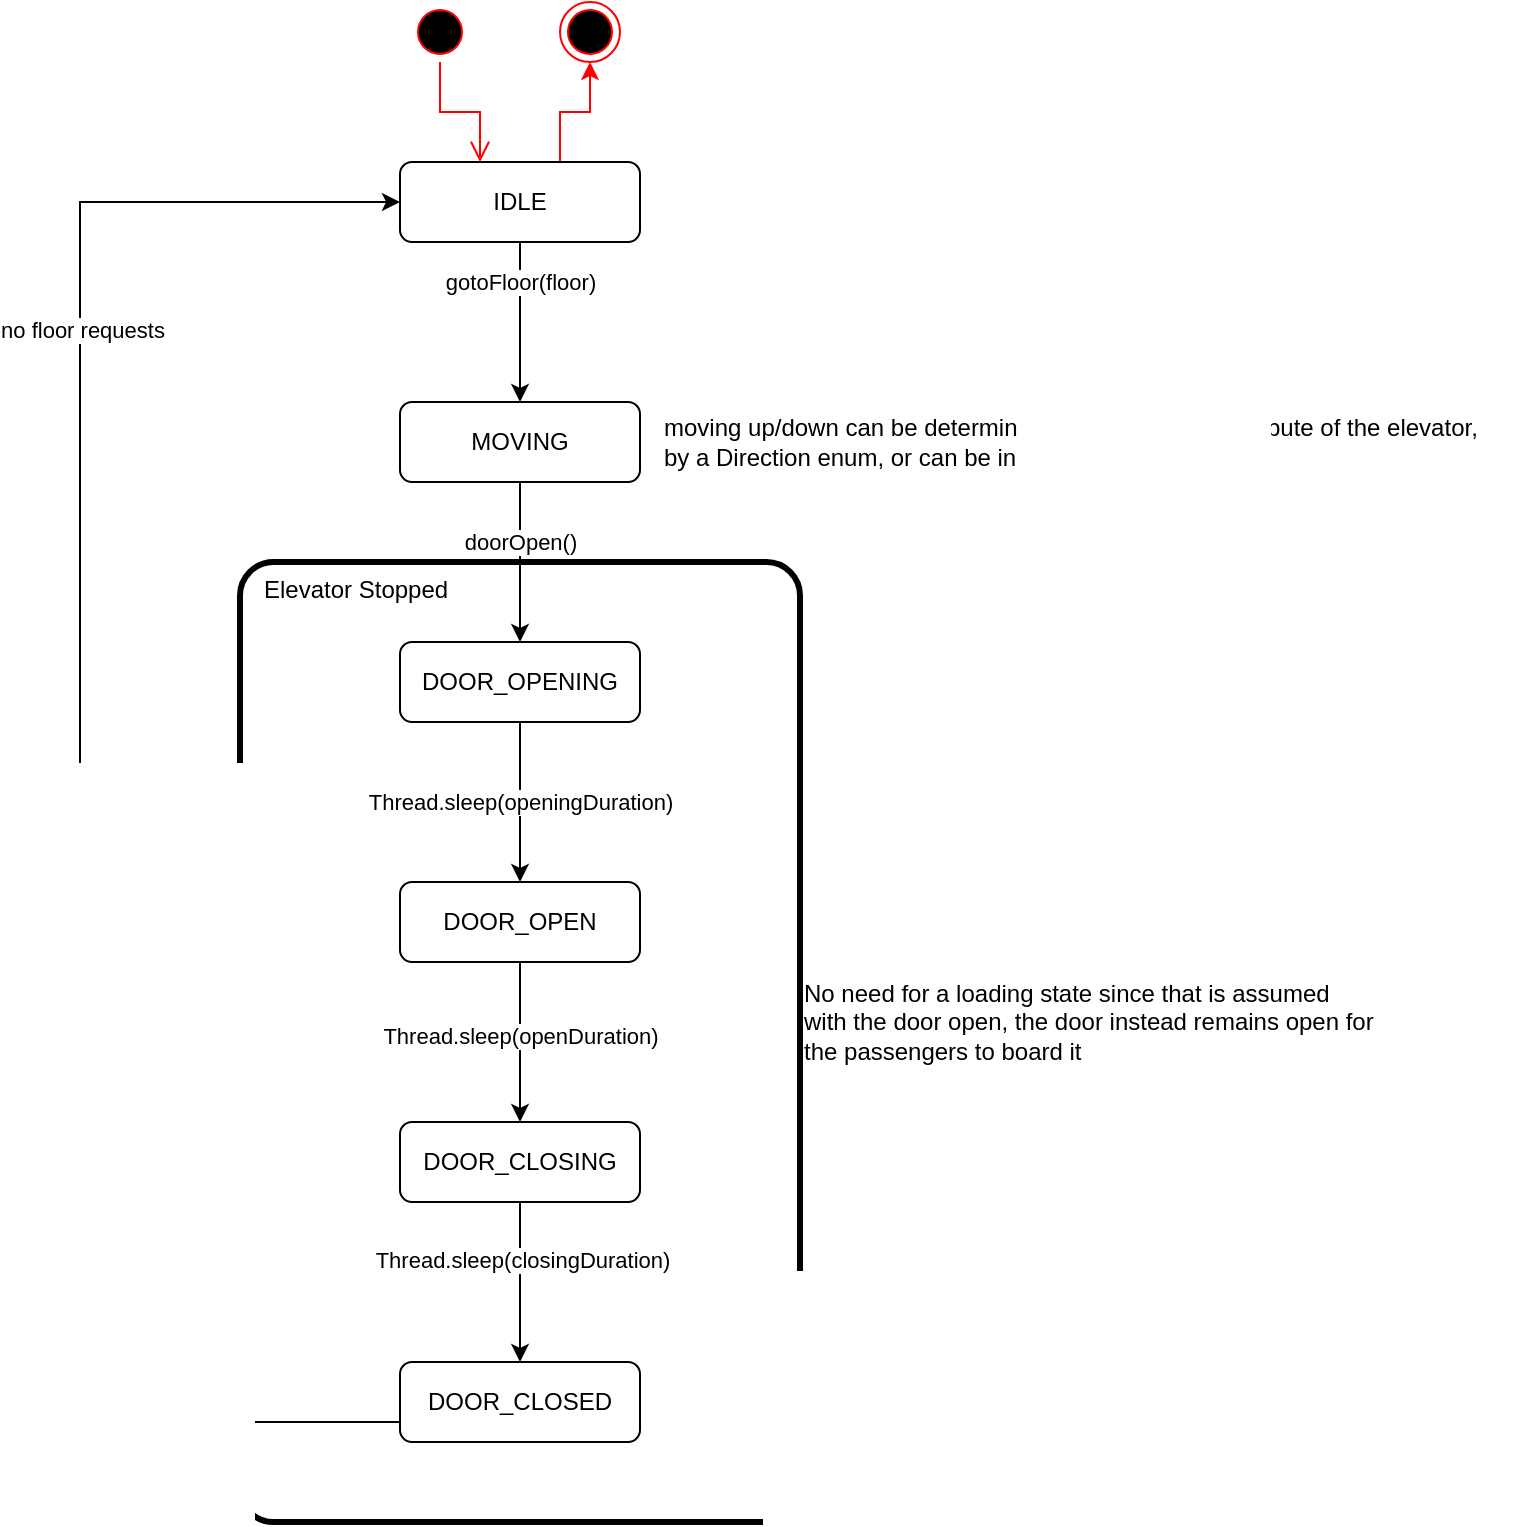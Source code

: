 <mxfile version="23.1.5" type="device" pages="2">
  <diagram name="elevator" id="lBbN2NCT0ZHPfkmmuD4z">
    <mxGraphModel dx="1668" dy="1365" grid="1" gridSize="10" guides="1" tooltips="1" connect="1" arrows="1" fold="1" page="0" pageScale="1" pageWidth="850" pageHeight="1100" math="0" shadow="0">
      <root>
        <mxCell id="0" />
        <mxCell id="1" parent="0" />
        <mxCell id="ehmHsF2NZX7fLAidSFRX-17" value="&amp;nbsp; &amp;nbsp;Elevator Stopped" style="rounded=1;whiteSpace=wrap;html=1;fillColor=none;verticalAlign=top;align=left;strokeWidth=3;arcSize=6;" parent="1" vertex="1">
          <mxGeometry x="280" y="240" width="280" height="480" as="geometry" />
        </mxCell>
        <mxCell id="ehmHsF2NZX7fLAidSFRX-10" value="gotoFloor(floor)" style="edgeStyle=orthogonalEdgeStyle;rounded=0;orthogonalLoop=1;jettySize=auto;html=1;" parent="1" source="ehmHsF2NZX7fLAidSFRX-1" target="ehmHsF2NZX7fLAidSFRX-7" edge="1">
          <mxGeometry x="-0.5" relative="1" as="geometry">
            <Array as="points">
              <mxPoint x="420" y="100" />
              <mxPoint x="420" y="100" />
            </Array>
            <mxPoint as="offset" />
          </mxGeometry>
        </mxCell>
        <mxCell id="ehmHsF2NZX7fLAidSFRX-35" style="edgeStyle=orthogonalEdgeStyle;rounded=0;orthogonalLoop=1;jettySize=auto;html=1;fontColor=#ff0000;labelBorderColor=none;strokeColor=#FF0000;" parent="1" source="ehmHsF2NZX7fLAidSFRX-1" target="ehmHsF2NZX7fLAidSFRX-34" edge="1">
          <mxGeometry relative="1" as="geometry">
            <Array as="points">
              <mxPoint x="440" y="15" />
              <mxPoint x="455" y="15" />
            </Array>
          </mxGeometry>
        </mxCell>
        <mxCell id="ehmHsF2NZX7fLAidSFRX-1" value="IDLE" style="rounded=1;whiteSpace=wrap;html=1;" parent="1" vertex="1">
          <mxGeometry x="360" y="40" width="120" height="40" as="geometry" />
        </mxCell>
        <mxCell id="ehmHsF2NZX7fLAidSFRX-12" value="Thread.sleep(openingDuration)" style="edgeStyle=orthogonalEdgeStyle;rounded=0;orthogonalLoop=1;jettySize=auto;html=1;" parent="1" source="ehmHsF2NZX7fLAidSFRX-3" target="ehmHsF2NZX7fLAidSFRX-4" edge="1">
          <mxGeometry relative="1" as="geometry" />
        </mxCell>
        <mxCell id="ehmHsF2NZX7fLAidSFRX-3" value="DOOR_OPENING" style="rounded=1;whiteSpace=wrap;html=1;" parent="1" vertex="1">
          <mxGeometry x="360" y="280" width="120" height="40" as="geometry" />
        </mxCell>
        <mxCell id="ehmHsF2NZX7fLAidSFRX-13" value="" style="edgeStyle=orthogonalEdgeStyle;rounded=0;orthogonalLoop=1;jettySize=auto;html=1;" parent="1" source="ehmHsF2NZX7fLAidSFRX-4" target="ehmHsF2NZX7fLAidSFRX-5" edge="1">
          <mxGeometry relative="1" as="geometry" />
        </mxCell>
        <mxCell id="ehmHsF2NZX7fLAidSFRX-22" value="Thread.sleep(openDuration)" style="edgeLabel;html=1;align=center;verticalAlign=middle;resizable=0;points=[];" parent="ehmHsF2NZX7fLAidSFRX-13" vertex="1" connectable="0">
          <mxGeometry x="-0.084" relative="1" as="geometry">
            <mxPoint as="offset" />
          </mxGeometry>
        </mxCell>
        <mxCell id="ehmHsF2NZX7fLAidSFRX-4" value="DOOR_OPEN" style="rounded=1;whiteSpace=wrap;html=1;" parent="1" vertex="1">
          <mxGeometry x="360" y="400" width="120" height="40" as="geometry" />
        </mxCell>
        <mxCell id="ehmHsF2NZX7fLAidSFRX-16" style="edgeStyle=orthogonalEdgeStyle;rounded=0;orthogonalLoop=1;jettySize=auto;html=1;entryX=0.5;entryY=0;entryDx=0;entryDy=0;" parent="1" source="ehmHsF2NZX7fLAidSFRX-5" target="ehmHsF2NZX7fLAidSFRX-8" edge="1">
          <mxGeometry relative="1" as="geometry" />
        </mxCell>
        <mxCell id="ehmHsF2NZX7fLAidSFRX-24" value="Thread.sleep(closingDuration)" style="edgeLabel;html=1;align=center;verticalAlign=middle;resizable=0;points=[];" parent="ehmHsF2NZX7fLAidSFRX-16" vertex="1" connectable="0">
          <mxGeometry x="-0.28" y="1" relative="1" as="geometry">
            <mxPoint as="offset" />
          </mxGeometry>
        </mxCell>
        <mxCell id="ehmHsF2NZX7fLAidSFRX-5" value="DOOR_CLOSING" style="rounded=1;whiteSpace=wrap;html=1;" parent="1" vertex="1">
          <mxGeometry x="360" y="520" width="120" height="40" as="geometry" />
        </mxCell>
        <mxCell id="ehmHsF2NZX7fLAidSFRX-11" value="" style="edgeStyle=orthogonalEdgeStyle;rounded=0;orthogonalLoop=1;jettySize=auto;html=1;" parent="1" source="ehmHsF2NZX7fLAidSFRX-7" target="ehmHsF2NZX7fLAidSFRX-3" edge="1">
          <mxGeometry relative="1" as="geometry" />
        </mxCell>
        <mxCell id="ehmHsF2NZX7fLAidSFRX-19" value="doorOpen()" style="edgeLabel;html=1;align=center;verticalAlign=middle;resizable=0;points=[];" parent="ehmHsF2NZX7fLAidSFRX-11" vertex="1" connectable="0">
          <mxGeometry x="-0.12" y="1" relative="1" as="geometry">
            <mxPoint x="-1" y="-5" as="offset" />
          </mxGeometry>
        </mxCell>
        <mxCell id="ehmHsF2NZX7fLAidSFRX-7" value="MOVING" style="rounded=1;whiteSpace=wrap;html=1;" parent="1" vertex="1">
          <mxGeometry x="360" y="160" width="120" height="40" as="geometry" />
        </mxCell>
        <mxCell id="ehmHsF2NZX7fLAidSFRX-28" style="edgeStyle=orthogonalEdgeStyle;rounded=0;orthogonalLoop=1;jettySize=auto;html=1;" parent="1" source="ehmHsF2NZX7fLAidSFRX-8" target="ehmHsF2NZX7fLAidSFRX-1" edge="1">
          <mxGeometry relative="1" as="geometry">
            <Array as="points">
              <mxPoint x="200" y="670" />
              <mxPoint x="200" y="60" />
            </Array>
          </mxGeometry>
        </mxCell>
        <mxCell id="ehmHsF2NZX7fLAidSFRX-29" value="no floor requests" style="edgeLabel;html=1;align=center;verticalAlign=middle;resizable=0;points=[];" parent="ehmHsF2NZX7fLAidSFRX-28" vertex="1" connectable="0">
          <mxGeometry x="0.388" y="-1" relative="1" as="geometry">
            <mxPoint y="-61" as="offset" />
          </mxGeometry>
        </mxCell>
        <mxCell id="ehmHsF2NZX7fLAidSFRX-8" value="DOOR_CLOSED" style="rounded=1;whiteSpace=wrap;html=1;" parent="1" vertex="1">
          <mxGeometry x="360" y="640" width="120" height="40" as="geometry" />
        </mxCell>
        <mxCell id="ehmHsF2NZX7fLAidSFRX-23" value="No need for a loading state since that is assumed &lt;br&gt;with the door open, the door instead remains open for&lt;br&gt;the passengers to board it" style="text;html=1;align=left;verticalAlign=middle;resizable=0;points=[];autosize=1;strokeColor=none;fillColor=none;" parent="1" vertex="1">
          <mxGeometry x="560" y="440" width="310" height="60" as="geometry" />
        </mxCell>
        <mxCell id="ehmHsF2NZX7fLAidSFRX-31" value="&lt;div style=&quot;&quot;&gt;&lt;span style=&quot;background-color: initial;&quot;&gt;moving up/down can be determined with the velocity attribute of the elevator,&lt;/span&gt;&lt;/div&gt;by a Direction enum, or can be included in this diagram" style="text;html=1;align=left;verticalAlign=middle;resizable=0;points=[];autosize=1;strokeColor=none;fillColor=none;" parent="1" vertex="1">
          <mxGeometry x="490" y="160" width="430" height="40" as="geometry" />
        </mxCell>
        <mxCell id="ehmHsF2NZX7fLAidSFRX-32" value="" style="ellipse;html=1;shape=startState;fillColor=#000000;strokeColor=#ff0000;" parent="1" vertex="1">
          <mxGeometry x="365" y="-40" width="30" height="30" as="geometry" />
        </mxCell>
        <mxCell id="ehmHsF2NZX7fLAidSFRX-33" value="" style="edgeStyle=orthogonalEdgeStyle;html=1;verticalAlign=bottom;endArrow=open;endSize=8;strokeColor=#ff0000;rounded=0;" parent="1" source="ehmHsF2NZX7fLAidSFRX-32" target="ehmHsF2NZX7fLAidSFRX-1" edge="1">
          <mxGeometry relative="1" as="geometry">
            <mxPoint x="375" y="70" as="targetPoint" />
            <Array as="points">
              <mxPoint x="380" y="15" />
              <mxPoint x="400" y="15" />
            </Array>
          </mxGeometry>
        </mxCell>
        <mxCell id="ehmHsF2NZX7fLAidSFRX-34" value="" style="ellipse;html=1;shape=endState;fillColor=#000000;strokeColor=#ff0000;" parent="1" vertex="1">
          <mxGeometry x="440" y="-40" width="30" height="30" as="geometry" />
        </mxCell>
      </root>
    </mxGraphModel>
  </diagram>
  <diagram id="32KdH0Y8XR8fStsFzuW6" name="scheduler">
    <mxGraphModel dx="1418" dy="1220" grid="1" gridSize="10" guides="1" tooltips="1" connect="1" arrows="1" fold="1" page="0" pageScale="1" pageWidth="850" pageHeight="1100" math="0" shadow="0">
      <root>
        <mxCell id="0" />
        <mxCell id="1" parent="0" />
        <mxCell id="1dIYSxIruXnFwi-ifQKK-1" style="edgeStyle=orthogonalEdgeStyle;rounded=0;orthogonalLoop=1;jettySize=auto;html=1;fontColor=#ff0000;labelBorderColor=none;strokeColor=#FF0000;" parent="1" source="1dIYSxIruXnFwi-ifQKK-2" target="1dIYSxIruXnFwi-ifQKK-5" edge="1">
          <mxGeometry relative="1" as="geometry">
            <Array as="points">
              <mxPoint x="440" y="15" />
              <mxPoint x="455" y="15" />
            </Array>
          </mxGeometry>
        </mxCell>
        <mxCell id="EJc7qBy33nPL_txPVQXd-2" style="rounded=0;orthogonalLoop=1;jettySize=auto;html=1;labelBorderColor=none;fontColor=#ff0000;" parent="1" source="1dIYSxIruXnFwi-ifQKK-2" target="1dIYSxIruXnFwi-ifQKK-6" edge="1">
          <mxGeometry relative="1" as="geometry" />
        </mxCell>
        <mxCell id="EJc7qBy33nPL_txPVQXd-3" value="&lt;font color=&quot;#ffffff&quot;&gt;Receives a Instruction&lt;br&gt;from the FloorSubsystem&lt;/font&gt;" style="edgeLabel;html=1;align=center;verticalAlign=middle;resizable=0;points=[];fontColor=#ff0000;" parent="EJc7qBy33nPL_txPVQXd-2" vertex="1" connectable="0">
          <mxGeometry x="-0.255" y="-2" relative="1" as="geometry">
            <mxPoint as="offset" />
          </mxGeometry>
        </mxCell>
        <mxCell id="1dIYSxIruXnFwi-ifQKK-2" value="IDLE" style="rounded=1;whiteSpace=wrap;html=1;" parent="1" vertex="1">
          <mxGeometry x="320" y="40" width="200" height="40" as="geometry" />
        </mxCell>
        <mxCell id="1dIYSxIruXnFwi-ifQKK-3" value="" style="ellipse;html=1;shape=startState;fillColor=#000000;strokeColor=#ff0000;" parent="1" vertex="1">
          <mxGeometry x="365" y="-40" width="30" height="30" as="geometry" />
        </mxCell>
        <mxCell id="1dIYSxIruXnFwi-ifQKK-4" value="" style="edgeStyle=orthogonalEdgeStyle;html=1;verticalAlign=bottom;endArrow=open;endSize=8;strokeColor=#ff0000;rounded=0;" parent="1" source="1dIYSxIruXnFwi-ifQKK-3" target="1dIYSxIruXnFwi-ifQKK-2" edge="1">
          <mxGeometry relative="1" as="geometry">
            <mxPoint x="375" y="70" as="targetPoint" />
            <Array as="points">
              <mxPoint x="380" y="15" />
              <mxPoint x="400" y="15" />
            </Array>
          </mxGeometry>
        </mxCell>
        <mxCell id="1dIYSxIruXnFwi-ifQKK-5" value="" style="ellipse;html=1;shape=endState;fillColor=#000000;strokeColor=#ff0000;" parent="1" vertex="1">
          <mxGeometry x="440" y="-40" width="30" height="30" as="geometry" />
        </mxCell>
        <mxCell id="EJc7qBy33nPL_txPVQXd-12" style="edgeStyle=orthogonalEdgeStyle;shape=connector;rounded=0;orthogonalLoop=1;jettySize=auto;html=1;labelBackgroundColor=default;labelBorderColor=none;strokeColor=#F0F0F0;fontFamily=Helvetica;fontSize=11;fontColor=#FFFFFF;endArrow=classic;" parent="1" source="1dIYSxIruXnFwi-ifQKK-6" target="1dIYSxIruXnFwi-ifQKK-2" edge="1">
          <mxGeometry relative="1" as="geometry">
            <Array as="points">
              <mxPoint x="600" y="60" />
            </Array>
          </mxGeometry>
        </mxCell>
        <mxCell id="EJc7qBy33nPL_txPVQXd-13" value="request is fulfilled and sent&lt;br&gt;to the appropriate elevator" style="edgeLabel;html=1;align=center;verticalAlign=middle;resizable=0;points=[];fontSize=11;fontFamily=Helvetica;fontColor=#FFFFFF;" parent="EJc7qBy33nPL_txPVQXd-12" vertex="1" connectable="0">
          <mxGeometry x="-0.145" relative="1" as="geometry">
            <mxPoint y="51" as="offset" />
          </mxGeometry>
        </mxCell>
        <mxCell id="1dIYSxIruXnFwi-ifQKK-6" value="PROCESSING_REQUEST" style="rounded=1;whiteSpace=wrap;html=1;" parent="1" vertex="1">
          <mxGeometry x="440" y="240" width="200" height="40" as="geometry" />
        </mxCell>
        <mxCell id="12hjzuG6G52gMV5YxIhP-1" value="FAULT" style="rounded=1;whiteSpace=wrap;html=1;" parent="1" vertex="1">
          <mxGeometry x="40" y="240" width="200" height="40" as="geometry" />
        </mxCell>
        <mxCell id="EJc7qBy33nPL_txPVQXd-10" style="edgeStyle=none;shape=connector;rounded=0;orthogonalLoop=1;jettySize=auto;html=1;labelBackgroundColor=default;labelBorderColor=none;strokeColor=#F0F0F0;fontFamily=Helvetica;fontSize=11;fontColor=#FFFFFF;endArrow=classic;" parent="1" source="1dIYSxIruXnFwi-ifQKK-2" target="12hjzuG6G52gMV5YxIhP-1" edge="1">
          <mxGeometry relative="1" as="geometry" />
        </mxCell>
        <mxCell id="EJc7qBy33nPL_txPVQXd-11" value="a fault is detected&lt;br&gt;&lt;br&gt;will expand on this in a later&lt;br&gt;iteration" style="edgeLabel;html=1;align=center;verticalAlign=middle;resizable=0;points=[];fontSize=11;fontFamily=Helvetica;fontColor=#FFFFFF;" parent="EJc7qBy33nPL_txPVQXd-10" vertex="1" connectable="0">
          <mxGeometry x="-0.237" y="-1" relative="1" as="geometry">
            <mxPoint x="-26" y="20" as="offset" />
          </mxGeometry>
        </mxCell>
      </root>
    </mxGraphModel>
  </diagram>
</mxfile>
